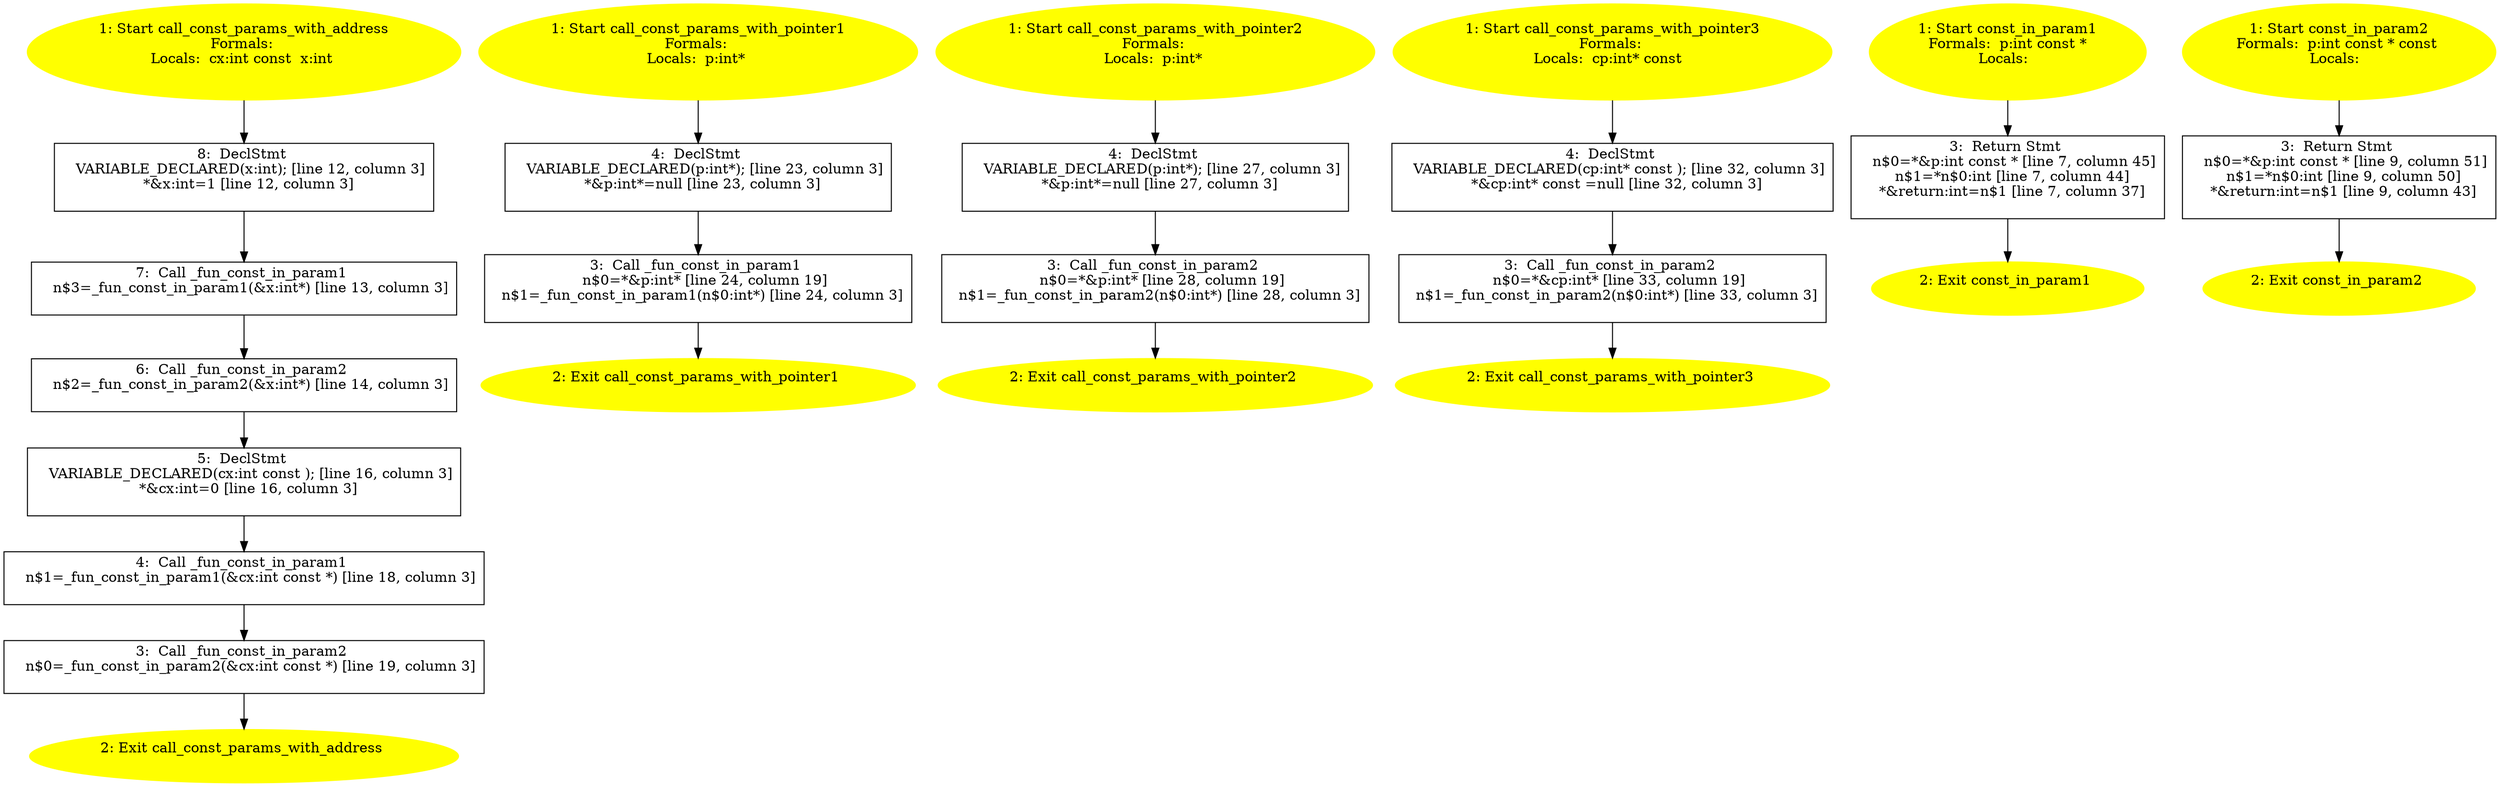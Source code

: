 /* @generated */
digraph cfg {
"call_const_params_with_address#9224946220162093338.ede5d9916aae78a9bdce4ac18328cdb4_1" [label="1: Start call_const_params_with_address\nFormals: \nLocals:  cx:int const  x:int \n  " color=yellow style=filled]
	

	 "call_const_params_with_address#9224946220162093338.ede5d9916aae78a9bdce4ac18328cdb4_1" -> "call_const_params_with_address#9224946220162093338.ede5d9916aae78a9bdce4ac18328cdb4_8" ;
"call_const_params_with_address#9224946220162093338.ede5d9916aae78a9bdce4ac18328cdb4_2" [label="2: Exit call_const_params_with_address \n  " color=yellow style=filled]
	

"call_const_params_with_address#9224946220162093338.ede5d9916aae78a9bdce4ac18328cdb4_3" [label="3:  Call _fun_const_in_param2 \n   n$0=_fun_const_in_param2(&cx:int const *) [line 19, column 3]\n " shape="box"]
	

	 "call_const_params_with_address#9224946220162093338.ede5d9916aae78a9bdce4ac18328cdb4_3" -> "call_const_params_with_address#9224946220162093338.ede5d9916aae78a9bdce4ac18328cdb4_2" ;
"call_const_params_with_address#9224946220162093338.ede5d9916aae78a9bdce4ac18328cdb4_4" [label="4:  Call _fun_const_in_param1 \n   n$1=_fun_const_in_param1(&cx:int const *) [line 18, column 3]\n " shape="box"]
	

	 "call_const_params_with_address#9224946220162093338.ede5d9916aae78a9bdce4ac18328cdb4_4" -> "call_const_params_with_address#9224946220162093338.ede5d9916aae78a9bdce4ac18328cdb4_3" ;
"call_const_params_with_address#9224946220162093338.ede5d9916aae78a9bdce4ac18328cdb4_5" [label="5:  DeclStmt \n   VARIABLE_DECLARED(cx:int const ); [line 16, column 3]\n  *&cx:int=0 [line 16, column 3]\n " shape="box"]
	

	 "call_const_params_with_address#9224946220162093338.ede5d9916aae78a9bdce4ac18328cdb4_5" -> "call_const_params_with_address#9224946220162093338.ede5d9916aae78a9bdce4ac18328cdb4_4" ;
"call_const_params_with_address#9224946220162093338.ede5d9916aae78a9bdce4ac18328cdb4_6" [label="6:  Call _fun_const_in_param2 \n   n$2=_fun_const_in_param2(&x:int*) [line 14, column 3]\n " shape="box"]
	

	 "call_const_params_with_address#9224946220162093338.ede5d9916aae78a9bdce4ac18328cdb4_6" -> "call_const_params_with_address#9224946220162093338.ede5d9916aae78a9bdce4ac18328cdb4_5" ;
"call_const_params_with_address#9224946220162093338.ede5d9916aae78a9bdce4ac18328cdb4_7" [label="7:  Call _fun_const_in_param1 \n   n$3=_fun_const_in_param1(&x:int*) [line 13, column 3]\n " shape="box"]
	

	 "call_const_params_with_address#9224946220162093338.ede5d9916aae78a9bdce4ac18328cdb4_7" -> "call_const_params_with_address#9224946220162093338.ede5d9916aae78a9bdce4ac18328cdb4_6" ;
"call_const_params_with_address#9224946220162093338.ede5d9916aae78a9bdce4ac18328cdb4_8" [label="8:  DeclStmt \n   VARIABLE_DECLARED(x:int); [line 12, column 3]\n  *&x:int=1 [line 12, column 3]\n " shape="box"]
	

	 "call_const_params_with_address#9224946220162093338.ede5d9916aae78a9bdce4ac18328cdb4_8" -> "call_const_params_with_address#9224946220162093338.ede5d9916aae78a9bdce4ac18328cdb4_7" ;
"call_const_params_with_pointer1#3193967915651281089.e26879dad7f44305c11fcc69c90dba86_1" [label="1: Start call_const_params_with_pointer1\nFormals: \nLocals:  p:int* \n  " color=yellow style=filled]
	

	 "call_const_params_with_pointer1#3193967915651281089.e26879dad7f44305c11fcc69c90dba86_1" -> "call_const_params_with_pointer1#3193967915651281089.e26879dad7f44305c11fcc69c90dba86_4" ;
"call_const_params_with_pointer1#3193967915651281089.e26879dad7f44305c11fcc69c90dba86_2" [label="2: Exit call_const_params_with_pointer1 \n  " color=yellow style=filled]
	

"call_const_params_with_pointer1#3193967915651281089.e26879dad7f44305c11fcc69c90dba86_3" [label="3:  Call _fun_const_in_param1 \n   n$0=*&p:int* [line 24, column 19]\n  n$1=_fun_const_in_param1(n$0:int*) [line 24, column 3]\n " shape="box"]
	

	 "call_const_params_with_pointer1#3193967915651281089.e26879dad7f44305c11fcc69c90dba86_3" -> "call_const_params_with_pointer1#3193967915651281089.e26879dad7f44305c11fcc69c90dba86_2" ;
"call_const_params_with_pointer1#3193967915651281089.e26879dad7f44305c11fcc69c90dba86_4" [label="4:  DeclStmt \n   VARIABLE_DECLARED(p:int*); [line 23, column 3]\n  *&p:int*=null [line 23, column 3]\n " shape="box"]
	

	 "call_const_params_with_pointer1#3193967915651281089.e26879dad7f44305c11fcc69c90dba86_4" -> "call_const_params_with_pointer1#3193967915651281089.e26879dad7f44305c11fcc69c90dba86_3" ;
"call_const_params_with_pointer2#3191133374674320806.7e564aa4edfd75304391a38942d7e07f_1" [label="1: Start call_const_params_with_pointer2\nFormals: \nLocals:  p:int* \n  " color=yellow style=filled]
	

	 "call_const_params_with_pointer2#3191133374674320806.7e564aa4edfd75304391a38942d7e07f_1" -> "call_const_params_with_pointer2#3191133374674320806.7e564aa4edfd75304391a38942d7e07f_4" ;
"call_const_params_with_pointer2#3191133374674320806.7e564aa4edfd75304391a38942d7e07f_2" [label="2: Exit call_const_params_with_pointer2 \n  " color=yellow style=filled]
	

"call_const_params_with_pointer2#3191133374674320806.7e564aa4edfd75304391a38942d7e07f_3" [label="3:  Call _fun_const_in_param2 \n   n$0=*&p:int* [line 28, column 19]\n  n$1=_fun_const_in_param2(n$0:int*) [line 28, column 3]\n " shape="box"]
	

	 "call_const_params_with_pointer2#3191133374674320806.7e564aa4edfd75304391a38942d7e07f_3" -> "call_const_params_with_pointer2#3191133374674320806.7e564aa4edfd75304391a38942d7e07f_2" ;
"call_const_params_with_pointer2#3191133374674320806.7e564aa4edfd75304391a38942d7e07f_4" [label="4:  DeclStmt \n   VARIABLE_DECLARED(p:int*); [line 27, column 3]\n  *&p:int*=null [line 27, column 3]\n " shape="box"]
	

	 "call_const_params_with_pointer2#3191133374674320806.7e564aa4edfd75304391a38942d7e07f_4" -> "call_const_params_with_pointer2#3191133374674320806.7e564aa4edfd75304391a38942d7e07f_3" ;
"call_const_params_with_pointer3#3191979998627854051.cb64d3f1c70e7ecb4d702fb494a6ddf9_1" [label="1: Start call_const_params_with_pointer3\nFormals: \nLocals:  cp:int* const  \n  " color=yellow style=filled]
	

	 "call_const_params_with_pointer3#3191979998627854051.cb64d3f1c70e7ecb4d702fb494a6ddf9_1" -> "call_const_params_with_pointer3#3191979998627854051.cb64d3f1c70e7ecb4d702fb494a6ddf9_4" ;
"call_const_params_with_pointer3#3191979998627854051.cb64d3f1c70e7ecb4d702fb494a6ddf9_2" [label="2: Exit call_const_params_with_pointer3 \n  " color=yellow style=filled]
	

"call_const_params_with_pointer3#3191979998627854051.cb64d3f1c70e7ecb4d702fb494a6ddf9_3" [label="3:  Call _fun_const_in_param2 \n   n$0=*&cp:int* [line 33, column 19]\n  n$1=_fun_const_in_param2(n$0:int*) [line 33, column 3]\n " shape="box"]
	

	 "call_const_params_with_pointer3#3191979998627854051.cb64d3f1c70e7ecb4d702fb494a6ddf9_3" -> "call_const_params_with_pointer3#3191979998627854051.cb64d3f1c70e7ecb4d702fb494a6ddf9_2" ;
"call_const_params_with_pointer3#3191979998627854051.cb64d3f1c70e7ecb4d702fb494a6ddf9_4" [label="4:  DeclStmt \n   VARIABLE_DECLARED(cp:int* const ); [line 32, column 3]\n  *&cp:int* const =null [line 32, column 3]\n " shape="box"]
	

	 "call_const_params_with_pointer3#3191979998627854051.cb64d3f1c70e7ecb4d702fb494a6ddf9_4" -> "call_const_params_with_pointer3#3191979998627854051.cb64d3f1c70e7ecb4d702fb494a6ddf9_3" ;
"const_in_param1#18320019178437505814.a844808a0d69c55797f9fb0995e0aee5_1" [label="1: Start const_in_param1\nFormals:  p:int const *\nLocals:  \n  " color=yellow style=filled]
	

	 "const_in_param1#18320019178437505814.a844808a0d69c55797f9fb0995e0aee5_1" -> "const_in_param1#18320019178437505814.a844808a0d69c55797f9fb0995e0aee5_3" ;
"const_in_param1#18320019178437505814.a844808a0d69c55797f9fb0995e0aee5_2" [label="2: Exit const_in_param1 \n  " color=yellow style=filled]
	

"const_in_param1#18320019178437505814.a844808a0d69c55797f9fb0995e0aee5_3" [label="3:  Return Stmt \n   n$0=*&p:int const * [line 7, column 45]\n  n$1=*n$0:int [line 7, column 44]\n  *&return:int=n$1 [line 7, column 37]\n " shape="box"]
	

	 "const_in_param1#18320019178437505814.a844808a0d69c55797f9fb0995e0aee5_3" -> "const_in_param1#18320019178437505814.a844808a0d69c55797f9fb0995e0aee5_2" ;
"const_in_param2#8428058276837502013.07a7436b2e073e84a0e279fb805bdcec_1" [label="1: Start const_in_param2\nFormals:  p:int const * const \nLocals:  \n  " color=yellow style=filled]
	

	 "const_in_param2#8428058276837502013.07a7436b2e073e84a0e279fb805bdcec_1" -> "const_in_param2#8428058276837502013.07a7436b2e073e84a0e279fb805bdcec_3" ;
"const_in_param2#8428058276837502013.07a7436b2e073e84a0e279fb805bdcec_2" [label="2: Exit const_in_param2 \n  " color=yellow style=filled]
	

"const_in_param2#8428058276837502013.07a7436b2e073e84a0e279fb805bdcec_3" [label="3:  Return Stmt \n   n$0=*&p:int const * [line 9, column 51]\n  n$1=*n$0:int [line 9, column 50]\n  *&return:int=n$1 [line 9, column 43]\n " shape="box"]
	

	 "const_in_param2#8428058276837502013.07a7436b2e073e84a0e279fb805bdcec_3" -> "const_in_param2#8428058276837502013.07a7436b2e073e84a0e279fb805bdcec_2" ;
}
